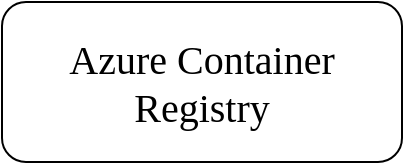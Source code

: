 <mxfile version="25.0.3">
  <diagram name="Azure Container Registry" id="-k_Zy3DYevjnXkIVltOH">
    <mxGraphModel dx="2074" dy="1182" grid="1" gridSize="10" guides="1" tooltips="1" connect="1" arrows="1" fold="1" page="1" pageScale="1" pageWidth="1100" pageHeight="850" math="0" shadow="0">
      <root>
        <mxCell id="0" />
        <mxCell id="1" parent="0" />
        <mxCell id="u2BAlfbX_cgV1St6kAeL-1" value="&lt;font data-font-src=&quot;https://fonts.googleapis.com/css?family=Rubik&quot; face=&quot;Rubik&quot; style=&quot;font-size: 20px;&quot;&gt;Azure Container Registry&lt;/font&gt;" style="rounded=1;whiteSpace=wrap;html=1;" vertex="1" parent="1">
          <mxGeometry x="440" y="400" width="200" height="80" as="geometry" />
        </mxCell>
      </root>
    </mxGraphModel>
  </diagram>
</mxfile>
